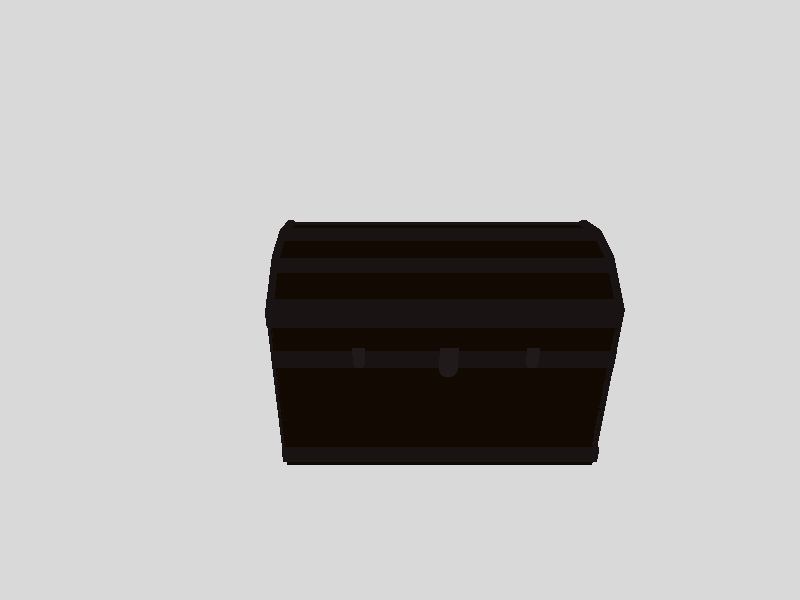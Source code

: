 //doorknob code 

background {
    rgb<.85,.85,.85>
    }

#declare FrontCameraPos=<-5,5,5>;
#declare SideCameraPos=<10,0,15>;
#declare TrunkCameraPos=<100,50,-200>;
#declare TopCameraPos=<0,20,0>;

camera{
    location <-80,150,-200>          
    look_at <200,0,-200>                     
    }   

light_source{
    <0,15,-30>
    rgb<1,1,1>
    } 
    
light_source{
    <-15,20,-30>
    rgb <1,1,1>
    }

light_source{
    <-80,100,-250>
    rgb <1,1,1> *1.5
    }
light_source{
    <120,200,-300>
    rgb <1,1,1> *3
    }                

#declare Doorknob=lathe{     //lathe makes it 3D around y axis
    cubic_spline //straight lines connect the dots
    11 //how many points you have to connect
    <1,-.5>,<1,0>,<1,1.25>,<2,1.5>,<2.75,2>,<2.85,2.25>,<2.75,2.5>,<2,3>,<1,3.2>,<0,3.25>,<0,3.25>
    texture{
        pigment{
            rgb <1,1,0>}
        finish{
            ambient .2
            specular .4
        } 
        }
        }; 
               

#declare BlanketHalf=mesh2{
    vertex_vectors{
        10
        <0,4,0>//vertex 0
        <.5,4,-2.25>    //order here doesn't matter
        <.5,2,0>
        <0,2,-2>
        <0,0,0>//vertex 4
        <-.5,0,0>
        <.5,-2,0>
        <0,-2,-2>
        <0,-4,0>
        <.5,-4,-2.15>
    }
    face_indices{  //groups three vertices into a single "face" (triangle)
        9
        <0,1,3>
        <0,2,3>      //allows for less duplication, much easier manipulation
        <2,4,3>  //these numbers correspond to the above vertices
        <4,3,5>
        <4,5,7>
        <3,5,7>
        <4,6,7>
        <6,7,8>
        <8,7,9>
        }
}; 

#declare TrunkBase=prism{
    linear_sweep
    linear_spline
    0,80
    8
    <0,0>
    <0,45>
    <12,53>
    <24,55>
    <36,53>
    <48,45>
    <48,0>
    <0,0>
    };
    
/*object{
    TrunkBase
    texture{
        pigment{
            rgb <.7,.5,0>
            }
            }
    rotate<-90,0,0>        
            } */ 
            
#declare TackTrunkLatch=union{
    box{
        <75,45,-200>
        <76,50,-204>
        }
    cylinder{
        <75,45,-202>
        <76,45,-202>
        2
        }
        };
        
#declare NestBit=mesh2{
    vertex_vectors{
        5
        <0,0,0>//vertex 0
        <3,2,1>    //order here doesn't matter
        <3,0,-1>
        <3,4,1>
        <6,4,-1>//vertex 4
    }
    face_indices{  //groups three vertices into a single "face" (triangle)
        4
        <0,1,2>
        <0,1,3>      //allows for less duplication, much easier manipulation
        <3,1,4>  //these numbers correspond to the above vertices
        <1,2,4>
        }
};       

/*object{
    NestBit
    texture{
        pigment{
            rgb <.5,.5,0>
            }
            }
            }                       

union{
    #declare Index=0;
    #while (Index<360)        
        object{
            NestBit
            rotate<0,Index,0>
            }
    #declare Index=Index+40;
    #end
    texture{
        pigment{
            rgb<.6,.5,.2>
            }
            } 
    } 
    
object{
    NestBit
    texture{
        pigment{
            rgb <.5,.5,0>
            }
            }
            } 
object{
    NestBit
    rotate<0,36,0>
    translate<4,0,1.5> 
    texture{
    pigment{
            rgb <.5,.5,0>
            }
            }
            }  
object{
    NestBit
    rotate<0,72,0>
    translate<8,0,.9>
    texture{
    pigment{
            rgb <.5,.5,0>
            }
            }
            } 
object{
    NestBit
    rotate<0,108,0>
    translate<8,0,-3>
    texture{
    pigment{
            rgb <.5,.5,0>
            }
            }
            } 
object{
    NestBit
    rotate<0,144,0>
    translate<7,0,-6.5>
    texture{
    pigment{
            rgb <.5,.5,0>
            }
            }
            }                         
object{
    NestBit
    rotate<0,180,0>
    translate<4,0,-9.5>
    texture{
    pigment{
            rgb <.5,.5,0>
            }
            }
            } 
object{
    NestBit
    rotate<0,216,0>
    translate<0,0,-10>
    texture{
    pigment{
            rgb <.5,.5,0>
            }
            }
            } 
object{
    NestBit
    rotate<0,252,0>
    translate<-3,0,-8>
    texture{
    pigment{
            rgb <.5,.5,0>
            }
            }
            }    
object{
    NestBit
    rotate<0,288,0>
    translate<-4,0,-5>
    texture{ 
    pigment{
            rgb <.5,.5,0>
            }
            }
            }                                          
object{
    NestBit
    rotate<0,324,0>
    translate<-3,0,-2>
    texture{ 
    pigment{
            rgb <.5,.5,0>
            }
            }
            }  */

#declare NestBit2=mesh2{
    vertex_vectors{
        9
        <0,0,0>//vertex 0
        <3,2,1>    //order here doesn't matter
        <3,0,-1>
        <3,4,1>
        <6,4,-1>//vertex 4 
        <2.45,2,-2.46>
        <2.45,0,-4.46>
        <2.45,4,-3.36>
        <-4.9,4,-4.46>
    }
    face_indices{  //groups three vertices into a single "face" (triangle)
        8
        <0,1,2>
        <0,1,3>      //allows for less duplication, much easier manipulation
        <3,1,4>  //these numbers correspond to the above vertices
        <1,2,4>
        <0,5,6>
        <0,5,7>
        <8,7,5>
        <8,6,5>
        }
};   

#declare NestBitSq=mesh2{
    vertex_vectors{
        9
        <-1,1,-.5>//vertex 0
        <0,1,.5>    //order here doesn't matter
        <-1,0,.25>
        <0,0,.5>
        <1,0,0>//vertex 4 
        <1,1,-.5>
        <-1,-1,-1>
        <0,-1,-.5>
        <1,-1,-1>
    }
    face_indices{  //groups three vertices into a single "face" (triangle)
        8
        <0,1,2>
        <1,5,4>      //allows for less duplication, much easier manipulation
        <1,2,3>  //these numbers correspond to the above vertices
        <1,3,4>
        <2,6,7>
        <2,3,7>
        <3,7,4>
        <7,8,4>
        } 
};

#declare SwallowsNest=union{
object{NestBitSq       
            }
object{NestBitSq
    rotate<0,60,0>
    translate<1.5,0,-.8>        
            }
object{NestBitSq
    rotate<0,120,0>
    translate<1.5,0,-2.5>        
            }
object{NestBitSq
    rotate<0,180,0>
    translate<0,0,-3.4>        
            }
object{NestBitSq
    rotate<0,240,0>
    translate<-1.5,0,-2.5>        
            }
object{NestBitSq
    rotate<0,300,0>
    translate<-1.5,0,-.75>        
            }  
            };
            
/*object{
    SwallowsNest
    texture{
        pigment{
            image_map{
                jpeg "Thatch.jpg"
                }
            scale 15    
                }
                }
        finish{
            roughness 10
            }        
                } */ 
                
/*box{
    <0,0,0>
    <5,5,-5>
    texture{
    pigment{
        image_map{
                jpeg "ConcreteTexture.jpg"
                }
            scale 1 //.001   
                }
    normal{
        uv_mapping
        bump_map{
            jpeg "ConcreteNormal4.jpg"
            bump_size 1               
        }
        scale 1 //.001  //when using uv mapping, scale should generally be small
        }
        }
        }                         
            
#declare BarnWidth=1100;
#declare BarnLength=1200;
#declare BarnHeight=450;

#declare HalfBarnWidth=BarnWidth/2;
#declare HalfBarnLength=BarnLength/2;
#declare EyeHeight=175;

#declare Barn=box{
    <-HalfBarnWidth,0,-HalfBarnLength>
    <HalfBarnWidth,BarnHeight,HalfBarnLength>
    };            
#declare AisleFloor=box{
    <-150,-1,-HalfBarnLength>
    <150,.5,HalfBarnLength>
};

object{
    AisleFloor
    texture{
    pigment{
        uv_mapping 
        image_map{
                jpeg "ConcreteTexture.jpg" 
                }
            scale <.02,.005,.005>    
                }
    normal{
        uv_mapping
        bump_map{
            jpeg "ConcreteNormal4.jpg"
            bump_size 1             
        }           
        scale 1 
        }
        }
        }  */
        

#declare FadedTrunkTexture=                    
        texture{
            pigment{
                rgb <.2,.1,.03>*.35
                }
            finish{
                roughness 4
                }        
            }
        texture{
            pigment{
                gradient <1,0,1>   
                color_map{
                    [.1 color rgbt <.2,.1,.03,1>]
                    [.3 color rgbt <.2,.1,.03,1>]
                    [.6 color rgbt <.6,.6,.6,.95>]
                    [.9 color rgbt <.2,.1,.03,1>]
                    } 
                turbulence 1.5
                scale 85  
            }
            finish{
                roughness 4 
                }           
            };         
#declare FadedTrimTexture=                    
        texture{
            pigment{
                rgb <.13,.1,.1>*.75
                }
            finish{
                roughness 2
                }        
            }
        texture{
            pigment{
                gradient <1,1,0>   
                color_map{
                    [.1 color rgbt <.13,.1,.1,1>]
                    [.4 color rgbt <.13,.1,.1,1>]
                    [.6 color rgbt <.6,.6,.6,.95>]
                    [.8 color rgbt <.13,.1,.1,1>]
                    } 
                turbulence 1.5
                scale  80 
            }
            finish{
                roughness 2 
                }           
            };         
#declare TrunkBase=prism{
    linear_sweep
    linear_spline
    0,80
    8
    <0,0>
    <0,45>
    <12,53>
    <24,55>
    <36,53>
    <48,45>
    <48,0>
    <0,0>
    };
    
object{
    TrunkBase
    texture{FadedTrunkTexture}    
    scale 1.35        
    rotate<-90,0,0>
    translate <80,-2,-160>        
            }
#declare TackTrunkEnd=prism{
    linear_sweep
    linear_spline
    0,2
    8
    <0,0>
    <0,45>
    <12,53>
    <24,55>
    <36,53>
    <48,45>
    <48,0>
    <0,0>
    texture{
        pigment{
            rgb<.13,.1,.1>*.75            //add texture here
            }
            }
    };   
#declare TackTrunkEndTrim=difference{
    object{TackTrunkEnd
        scale <1.35,1,1.35>
        rotate<-90,0,0>}
    object{TackTrunkEnd
        scale <1.12,3,1.13>
        rotate<-90,0,0>
        translate<6,6,2>}
    };                
#declare TackTrunkTrimBig=box{
    <79,0,-159>
    <146,6,-269>
    texture{                            
        FadedTrimTexture
            }
            };             
#declare TackTrunkTrimLong=box{
    <78,0,-159>
    <79,5,-268>
    texture{
        FadedTrimTexture
            }
            };
object{TackTrunkEndTrim
    translate<80,0,-266.5>
    }
object{TackTrunkEndTrim
    translate<80,0,-159>
    }                
object{TackTrunkTrimBig}
object{TackTrunkTrimBig
    scale .99
    translate<1,40,-2>
    }
object{TackTrunkTrimLong
    translate <1,55,0>
    } 
object{TackTrunkTrimLong
    translate <66,55,0>
    }    
object{TackTrunkTrimLong
    rotate <0,0,-55>
    translate <34,124,0>
    }
object{TackTrunkTrimLong
    rotate<0,0,55>
    translate<100,-5,0>
    }
object{TackTrunkTrimLong
    rotate<0,0,55>
    translate<88,3,0>
    } 
object{TackTrunkTrimLong
    rotate<0,0,-55>
    translate <47,132,0> 
    } 
object{TackTrunkTrimLong
    rotate<0,0,75>
    translate<98,-4,0>
    } 
object{TackTrunkTrimLong
    rotate<0,0,-75>
    translate<88,148,0>
    }
#declare TackTrunkLatch=union{
    box{
        <75,45,-185>     
        <76,50,-189>    
        }
    cylinder{
        <75,45,-187>     
        <76,45,-187>
        2
        }
    texture{
        pigment{
            rgb<.13,.1,.1>
            }
            }
        };            
object{TackTrunkLatch
    translate<4,-3,0>}
object{TackTrunkLatch
    scale <1,1.5,1.5>
    translate<4,-28,65>
    }
object{TackTrunkLatch
    translate<4,-3,-55>
    } 
                                  
           
            
                                                                                                              